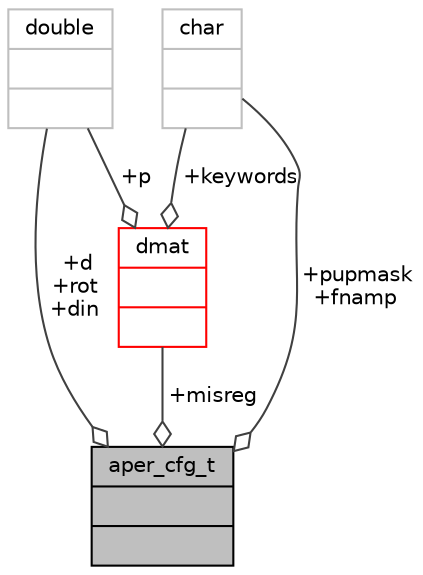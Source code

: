 digraph "aper_cfg_t"
{
 // INTERACTIVE_SVG=YES
  bgcolor="transparent";
  edge [fontname="Helvetica",fontsize="10",labelfontname="Helvetica",labelfontsize="10"];
  node [fontname="Helvetica",fontsize="10",shape=record];
  Node33 [label="{aper_cfg_t\n||}",height=0.2,width=0.4,color="black", fillcolor="grey75", style="filled", fontcolor="black"];
  Node34 -> Node33 [color="grey25",fontsize="10",style="solid",label=" +d\n+rot\n+din" ,arrowhead="odiamond",fontname="Helvetica"];
  Node34 [label="{double\n||}",height=0.2,width=0.4,color="grey75"];
  Node35 -> Node33 [color="grey25",fontsize="10",style="solid",label=" +pupmask\n+fnamp" ,arrowhead="odiamond",fontname="Helvetica"];
  Node35 [label="{char\n||}",height=0.2,width=0.4,color="grey75"];
  Node36 -> Node33 [color="grey25",fontsize="10",style="solid",label=" +misreg" ,arrowhead="odiamond",fontname="Helvetica"];
  Node36 [label="{dmat\n||}",height=0.2,width=0.4,color="red",URL="$type_8h.html#structdmat"];
  Node34 -> Node36 [color="grey25",fontsize="10",style="solid",label=" +p" ,arrowhead="odiamond",fontname="Helvetica"];
  Node35 -> Node36 [color="grey25",fontsize="10",style="solid",label=" +keywords" ,arrowhead="odiamond",fontname="Helvetica"];
}
